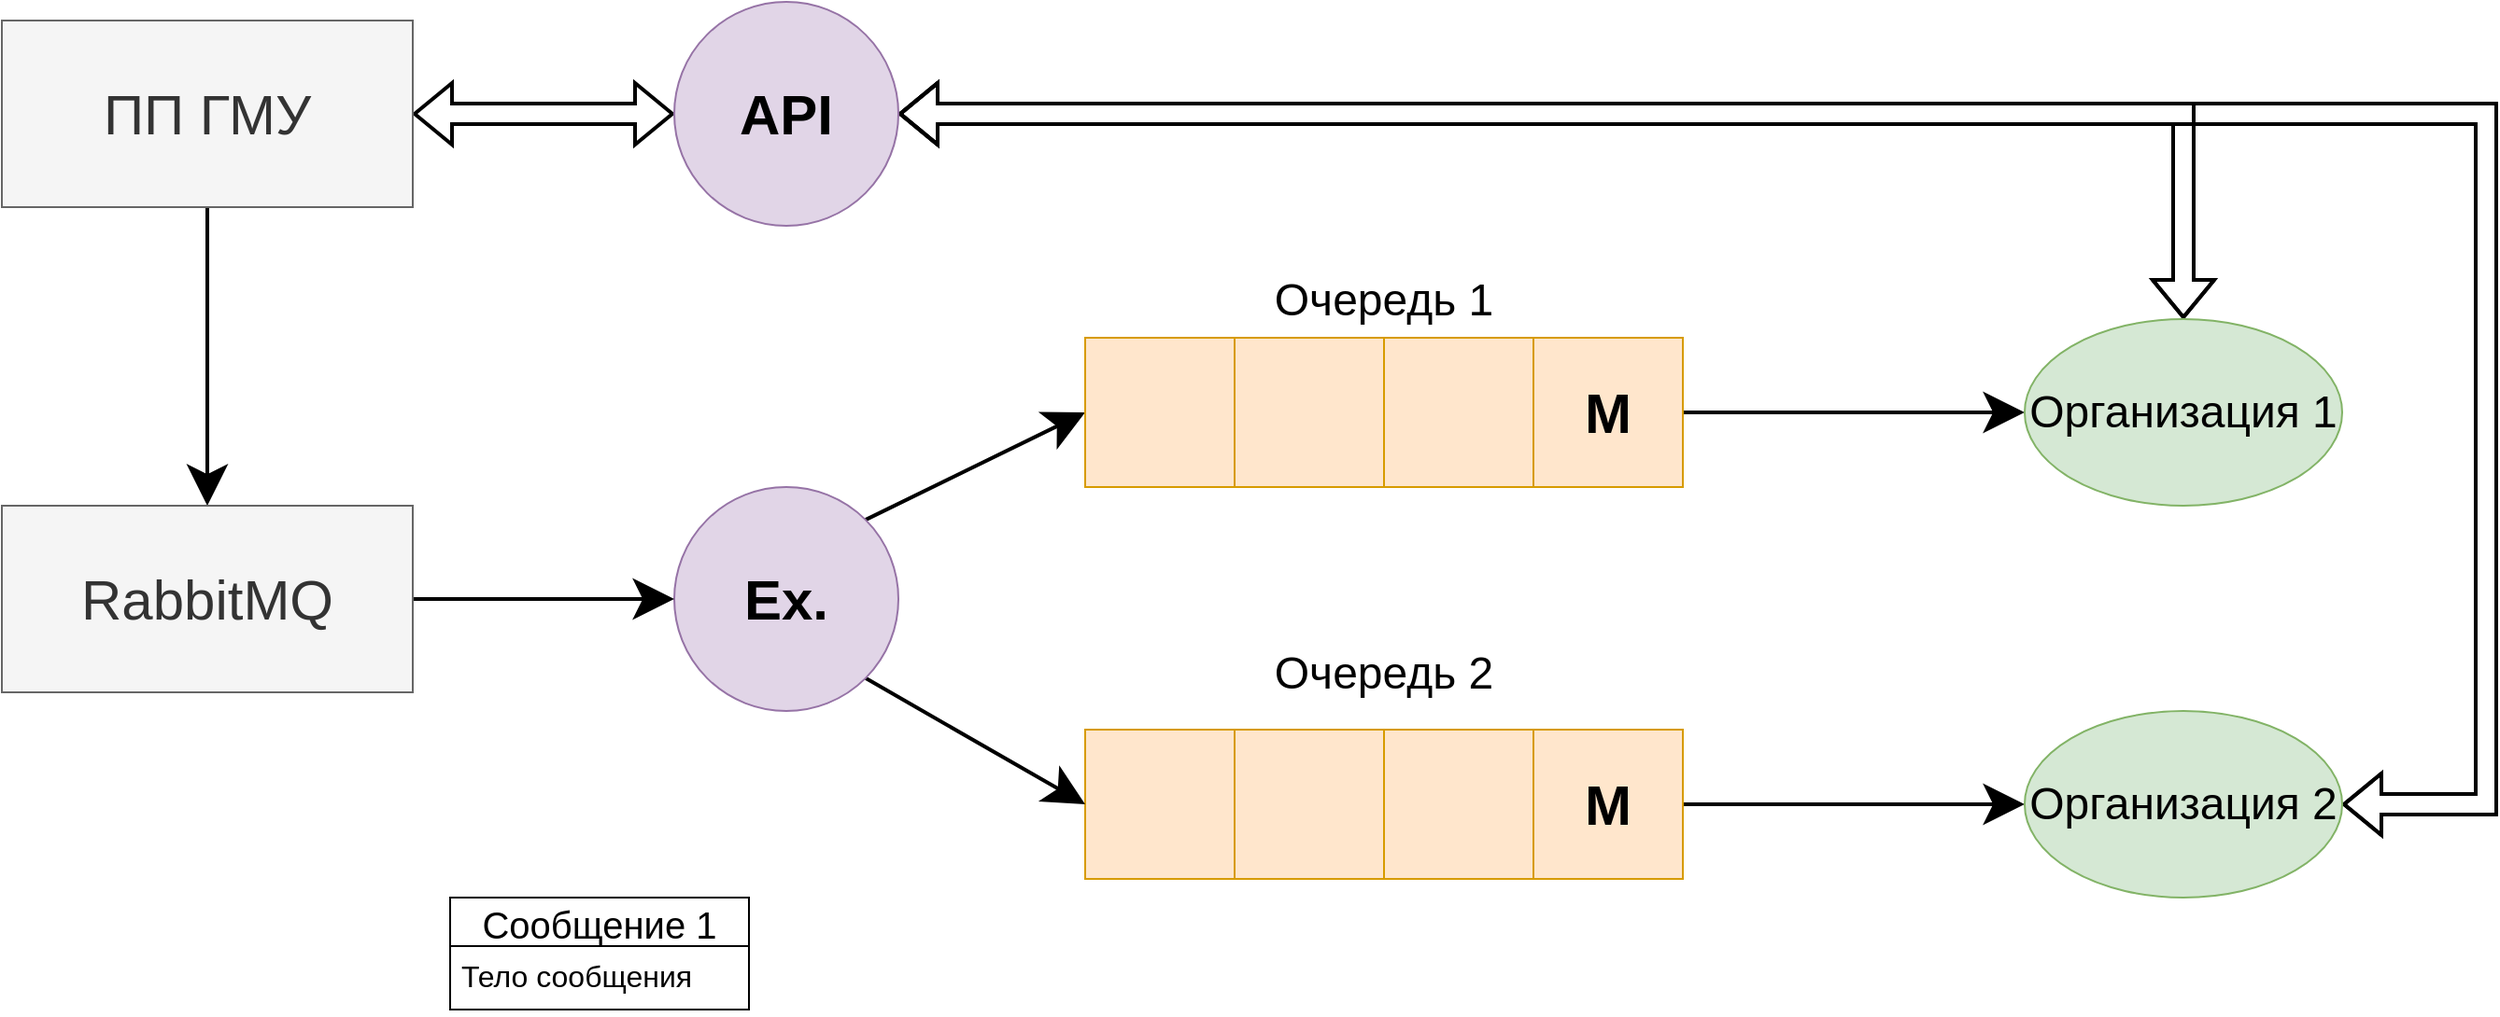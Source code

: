<mxfile version="14.8.2" type="github">
  <diagram id="Lerm4SlKwIWbFK3JSJiu" name="Page-1">
    <mxGraphModel dx="2370" dy="1270" grid="1" gridSize="10" guides="1" tooltips="1" connect="1" arrows="1" fold="1" page="1" pageScale="1" pageWidth="2336" pageHeight="1654" math="0" shadow="0">
      <root>
        <mxCell id="0" />
        <mxCell id="1" parent="0" />
        <mxCell id="ZxN3DWVEo9xitp-DFpEb-1" value="" style="whiteSpace=wrap;html=1;aspect=fixed;" vertex="1" parent="1">
          <mxGeometry x="620" y="390" width="80" height="80" as="geometry" />
        </mxCell>
        <mxCell id="ZxN3DWVEo9xitp-DFpEb-2" value="" style="whiteSpace=wrap;html=1;aspect=fixed;" vertex="1" parent="1">
          <mxGeometry x="700" y="390" width="80" height="80" as="geometry" />
        </mxCell>
        <mxCell id="ZxN3DWVEo9xitp-DFpEb-3" value="" style="whiteSpace=wrap;html=1;aspect=fixed;fillColor=#ffe6cc;strokeColor=#d79b00;" vertex="1" parent="1">
          <mxGeometry x="780" y="390" width="80" height="80" as="geometry" />
        </mxCell>
        <mxCell id="ZxN3DWVEo9xitp-DFpEb-22" style="edgeStyle=none;rounded=0;jumpStyle=none;orthogonalLoop=1;jettySize=auto;html=1;exitX=1;exitY=0.5;exitDx=0;exitDy=0;entryX=0;entryY=0.5;entryDx=0;entryDy=0;strokeColor=#000000;strokeWidth=2;endSize=16;" edge="1" parent="1" source="ZxN3DWVEo9xitp-DFpEb-4" target="ZxN3DWVEo9xitp-DFpEb-13">
          <mxGeometry relative="1" as="geometry" />
        </mxCell>
        <mxCell id="ZxN3DWVEo9xitp-DFpEb-4" value="&lt;font style=&quot;font-size: 30px&quot;&gt;&lt;b&gt;M&lt;/b&gt;&lt;/font&gt;" style="whiteSpace=wrap;html=1;aspect=fixed;fillColor=#ffe6cc;strokeColor=#d79b00;" vertex="1" parent="1">
          <mxGeometry x="860" y="390" width="80" height="80" as="geometry" />
        </mxCell>
        <mxCell id="ZxN3DWVEo9xitp-DFpEb-5" value="" style="whiteSpace=wrap;html=1;aspect=fixed;fillColor=#ffe6cc;strokeColor=#d79b00;" vertex="1" parent="1">
          <mxGeometry x="620" y="600" width="80" height="80" as="geometry" />
        </mxCell>
        <mxCell id="ZxN3DWVEo9xitp-DFpEb-6" value="" style="whiteSpace=wrap;html=1;aspect=fixed;fillColor=#ffe6cc;strokeColor=#d79b00;" vertex="1" parent="1">
          <mxGeometry x="700" y="600" width="80" height="80" as="geometry" />
        </mxCell>
        <mxCell id="ZxN3DWVEo9xitp-DFpEb-7" value="" style="whiteSpace=wrap;html=1;aspect=fixed;fillColor=#ffe6cc;strokeColor=#d79b00;" vertex="1" parent="1">
          <mxGeometry x="780" y="600" width="80" height="80" as="geometry" />
        </mxCell>
        <mxCell id="ZxN3DWVEo9xitp-DFpEb-23" style="edgeStyle=none;rounded=0;jumpStyle=none;orthogonalLoop=1;jettySize=auto;html=1;exitX=1;exitY=0.5;exitDx=0;exitDy=0;entryX=0;entryY=0.5;entryDx=0;entryDy=0;strokeColor=#000000;strokeWidth=2;endSize=16;" edge="1" parent="1" source="ZxN3DWVEo9xitp-DFpEb-8" target="ZxN3DWVEo9xitp-DFpEb-15">
          <mxGeometry relative="1" as="geometry" />
        </mxCell>
        <mxCell id="ZxN3DWVEo9xitp-DFpEb-8" value="&lt;font style=&quot;font-size: 30px&quot;&gt;&lt;b&gt;M&lt;/b&gt;&lt;/font&gt;" style="whiteSpace=wrap;html=1;aspect=fixed;fillColor=#ffe6cc;strokeColor=#d79b00;" vertex="1" parent="1">
          <mxGeometry x="860" y="600" width="80" height="80" as="geometry" />
        </mxCell>
        <mxCell id="ZxN3DWVEo9xitp-DFpEb-16" style="orthogonalLoop=1;jettySize=auto;html=1;exitX=1;exitY=0;exitDx=0;exitDy=0;entryX=0;entryY=0.5;entryDx=0;entryDy=0;rounded=0;strokeWidth=2;jumpStyle=none;endSize=16;" edge="1" parent="1" source="ZxN3DWVEo9xitp-DFpEb-9" target="ZxN3DWVEo9xitp-DFpEb-10">
          <mxGeometry relative="1" as="geometry" />
        </mxCell>
        <mxCell id="ZxN3DWVEo9xitp-DFpEb-17" style="edgeStyle=none;rounded=0;jumpStyle=none;orthogonalLoop=1;jettySize=auto;html=1;exitX=1;exitY=1;exitDx=0;exitDy=0;entryX=0;entryY=0.5;entryDx=0;entryDy=0;strokeColor=#000000;strokeWidth=2;endSize=16;" edge="1" parent="1" source="ZxN3DWVEo9xitp-DFpEb-9" target="ZxN3DWVEo9xitp-DFpEb-5">
          <mxGeometry relative="1" as="geometry" />
        </mxCell>
        <mxCell id="ZxN3DWVEo9xitp-DFpEb-9" value="&lt;font style=&quot;font-size: 30px&quot;&gt;&lt;b&gt;Ex.&lt;/b&gt;&lt;/font&gt;" style="ellipse;whiteSpace=wrap;html=1;aspect=fixed;fillColor=#e1d5e7;strokeColor=#9673a6;" vertex="1" parent="1">
          <mxGeometry x="400" y="470" width="120" height="120" as="geometry" />
        </mxCell>
        <mxCell id="ZxN3DWVEo9xitp-DFpEb-10" value="" style="whiteSpace=wrap;html=1;aspect=fixed;fillColor=#ffe6cc;strokeColor=#d79b00;" vertex="1" parent="1">
          <mxGeometry x="620" y="390" width="80" height="80" as="geometry" />
        </mxCell>
        <mxCell id="ZxN3DWVEo9xitp-DFpEb-11" value="" style="whiteSpace=wrap;html=1;aspect=fixed;fillColor=#ffe6cc;strokeColor=#d79b00;" vertex="1" parent="1">
          <mxGeometry x="700" y="390" width="80" height="80" as="geometry" />
        </mxCell>
        <mxCell id="ZxN3DWVEo9xitp-DFpEb-19" style="edgeStyle=none;rounded=0;jumpStyle=none;orthogonalLoop=1;jettySize=auto;html=1;exitX=0.5;exitY=1;exitDx=0;exitDy=0;entryX=0.5;entryY=0;entryDx=0;entryDy=0;strokeColor=#000000;strokeWidth=2;startSize=6;jumpSize=6;targetPerimeterSpacing=0;endSize=16;" edge="1" parent="1" source="ZxN3DWVEo9xitp-DFpEb-12" target="ZxN3DWVEo9xitp-DFpEb-14">
          <mxGeometry relative="1" as="geometry" />
        </mxCell>
        <mxCell id="ZxN3DWVEo9xitp-DFpEb-26" style="edgeStyle=orthogonalEdgeStyle;rounded=0;jumpStyle=none;jumpSize=6;orthogonalLoop=1;jettySize=auto;html=1;entryX=0;entryY=0.5;entryDx=0;entryDy=0;startArrow=classic;startFill=1;targetPerimeterSpacing=0;strokeColor=#000000;strokeWidth=2;shape=flexArrow;" edge="1" parent="1" source="ZxN3DWVEo9xitp-DFpEb-12" target="ZxN3DWVEo9xitp-DFpEb-20">
          <mxGeometry relative="1" as="geometry" />
        </mxCell>
        <mxCell id="ZxN3DWVEo9xitp-DFpEb-12" value="&lt;font style=&quot;font-size: 30px&quot;&gt;ПП ГМУ&lt;/font&gt;" style="rounded=0;whiteSpace=wrap;html=1;fillColor=#f5f5f5;strokeColor=#666666;fontColor=#333333;" vertex="1" parent="1">
          <mxGeometry x="40" y="220" width="220" height="100" as="geometry" />
        </mxCell>
        <mxCell id="ZxN3DWVEo9xitp-DFpEb-24" style="edgeStyle=orthogonalEdgeStyle;rounded=0;jumpStyle=none;orthogonalLoop=1;jettySize=auto;html=1;entryX=1;entryY=0.5;entryDx=0;entryDy=0;strokeColor=#000000;strokeWidth=2;startArrow=classic;startFill=1;shape=flexArrow;" edge="1" parent="1" source="ZxN3DWVEo9xitp-DFpEb-13" target="ZxN3DWVEo9xitp-DFpEb-20">
          <mxGeometry relative="1" as="geometry">
            <Array as="points">
              <mxPoint x="1208" y="270" />
            </Array>
          </mxGeometry>
        </mxCell>
        <mxCell id="ZxN3DWVEo9xitp-DFpEb-13" value="&lt;font style=&quot;font-size: 24px&quot;&gt;Организация 1&lt;/font&gt;" style="ellipse;whiteSpace=wrap;html=1;fillColor=#d5e8d4;strokeColor=#82b366;" vertex="1" parent="1">
          <mxGeometry x="1123" y="380" width="170" height="100" as="geometry" />
        </mxCell>
        <mxCell id="ZxN3DWVEo9xitp-DFpEb-18" style="edgeStyle=none;rounded=0;jumpStyle=none;orthogonalLoop=1;jettySize=auto;html=1;exitX=1;exitY=0.5;exitDx=0;exitDy=0;entryX=0;entryY=0.5;entryDx=0;entryDy=0;strokeColor=#000000;strokeWidth=2;endSize=16;" edge="1" parent="1" source="ZxN3DWVEo9xitp-DFpEb-14" target="ZxN3DWVEo9xitp-DFpEb-9">
          <mxGeometry relative="1" as="geometry" />
        </mxCell>
        <mxCell id="ZxN3DWVEo9xitp-DFpEb-14" value="&lt;span style=&quot;font-size: 30px&quot;&gt;RabbitMQ&lt;/span&gt;" style="rounded=0;whiteSpace=wrap;html=1;fillColor=#f5f5f5;strokeColor=#666666;fontColor=#333333;" vertex="1" parent="1">
          <mxGeometry x="40" y="480" width="220" height="100" as="geometry" />
        </mxCell>
        <mxCell id="ZxN3DWVEo9xitp-DFpEb-25" style="edgeStyle=orthogonalEdgeStyle;rounded=0;jumpStyle=none;orthogonalLoop=1;jettySize=auto;html=1;strokeColor=#000000;strokeWidth=2;startArrow=classic;startFill=1;shape=flexArrow;" edge="1" parent="1" source="ZxN3DWVEo9xitp-DFpEb-15">
          <mxGeometry relative="1" as="geometry">
            <mxPoint x="520" y="270" as="targetPoint" />
            <Array as="points">
              <mxPoint x="1370" y="640" />
              <mxPoint x="1370" y="270" />
            </Array>
          </mxGeometry>
        </mxCell>
        <mxCell id="ZxN3DWVEo9xitp-DFpEb-15" value="&lt;font style=&quot;font-size: 24px&quot;&gt;Организация 2&lt;/font&gt;" style="ellipse;whiteSpace=wrap;html=1;fillColor=#d5e8d4;strokeColor=#82b366;" vertex="1" parent="1">
          <mxGeometry x="1123" y="590" width="170" height="100" as="geometry" />
        </mxCell>
        <mxCell id="ZxN3DWVEo9xitp-DFpEb-20" value="&lt;span style=&quot;font-size: 30px&quot;&gt;&lt;b&gt;API&lt;/b&gt;&lt;/span&gt;" style="ellipse;whiteSpace=wrap;html=1;aspect=fixed;fillColor=#e1d5e7;strokeColor=#9673a6;" vertex="1" parent="1">
          <mxGeometry x="400" y="210" width="120" height="120" as="geometry" />
        </mxCell>
        <mxCell id="ZxN3DWVEo9xitp-DFpEb-27" value="&lt;span style=&quot;font-size: 24px&quot;&gt;Очередь 1&lt;/span&gt;" style="text;html=1;strokeColor=none;fillColor=none;align=center;verticalAlign=middle;whiteSpace=wrap;rounded=0;" vertex="1" parent="1">
          <mxGeometry x="720" y="360" width="120" height="20" as="geometry" />
        </mxCell>
        <mxCell id="ZxN3DWVEo9xitp-DFpEb-29" value="&lt;span style=&quot;font-size: 24px&quot;&gt;Очередь 2&lt;/span&gt;" style="text;html=1;strokeColor=none;fillColor=none;align=center;verticalAlign=middle;whiteSpace=wrap;rounded=0;" vertex="1" parent="1">
          <mxGeometry x="720" y="560" width="120" height="20" as="geometry" />
        </mxCell>
        <mxCell id="ZxN3DWVEo9xitp-DFpEb-30" value="Сообщение 1" style="swimlane;fontStyle=0;childLayout=stackLayout;horizontal=1;startSize=26;horizontalStack=0;resizeParent=1;resizeParentMax=0;resizeLast=0;collapsible=1;marginBottom=0;fontSize=20;" vertex="1" parent="1">
          <mxGeometry x="280" y="690" width="160" height="60" as="geometry" />
        </mxCell>
        <mxCell id="ZxN3DWVEo9xitp-DFpEb-31" value="Тело сообщения" style="text;strokeColor=none;fillColor=none;align=left;verticalAlign=top;spacingLeft=4;spacingRight=4;overflow=hidden;rotatable=0;points=[[0,0.5],[1,0.5]];portConstraint=eastwest;fontSize=16;whiteSpace=wrap;" vertex="1" parent="ZxN3DWVEo9xitp-DFpEb-30">
          <mxGeometry y="26" width="160" height="34" as="geometry" />
        </mxCell>
      </root>
    </mxGraphModel>
  </diagram>
</mxfile>
